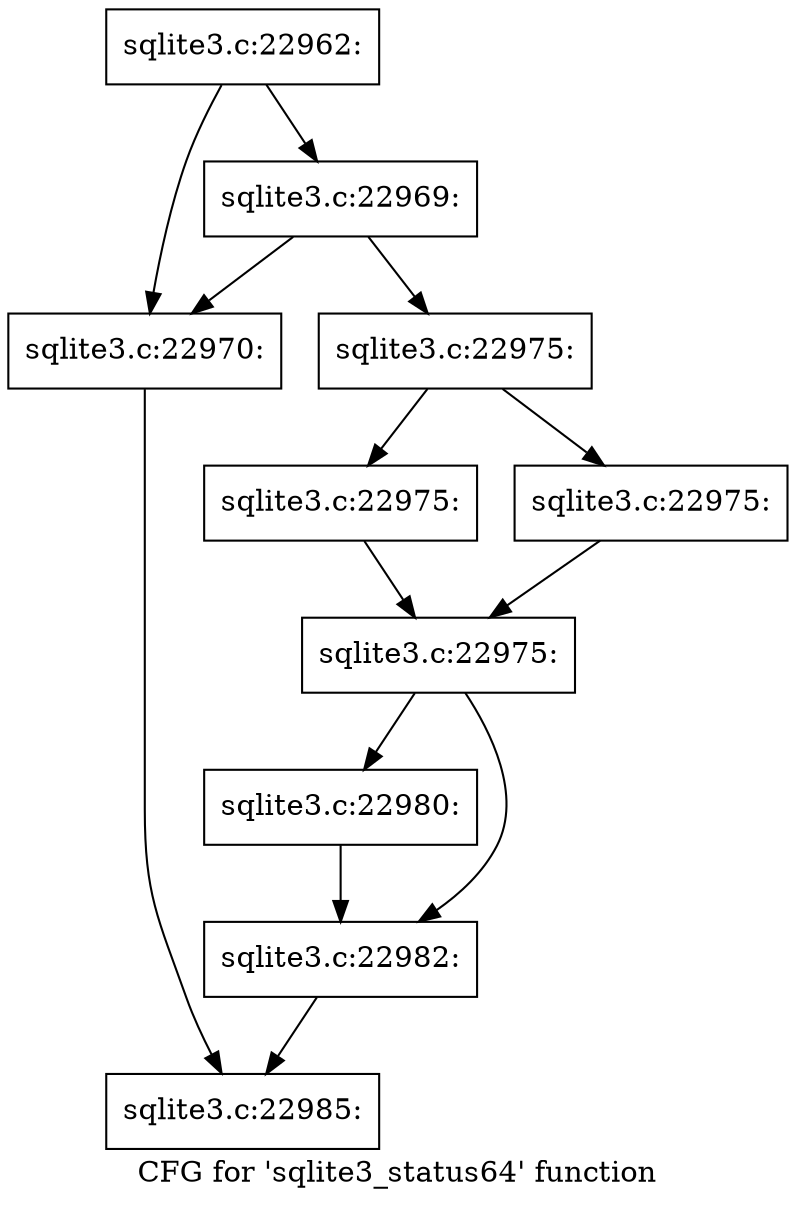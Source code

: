 digraph "CFG for 'sqlite3_status64' function" {
	label="CFG for 'sqlite3_status64' function";

	Node0x55c0f51b17b0 [shape=record,label="{sqlite3.c:22962:}"];
	Node0x55c0f51b17b0 -> Node0x55c0f51b4e60;
	Node0x55c0f51b17b0 -> Node0x55c0f51b4f00;
	Node0x55c0f51b4f00 [shape=record,label="{sqlite3.c:22969:}"];
	Node0x55c0f51b4f00 -> Node0x55c0f51b4e60;
	Node0x55c0f51b4f00 -> Node0x55c0f51b4eb0;
	Node0x55c0f51b4e60 [shape=record,label="{sqlite3.c:22970:}"];
	Node0x55c0f51b4e60 -> Node0x55c0f51b26c0;
	Node0x55c0f51b4eb0 [shape=record,label="{sqlite3.c:22975:}"];
	Node0x55c0f51b4eb0 -> Node0x55c0f51b5d30;
	Node0x55c0f51b4eb0 -> Node0x55c0f51b5fe0;
	Node0x55c0f51b5d30 [shape=record,label="{sqlite3.c:22975:}"];
	Node0x55c0f51b5d30 -> Node0x55c0f51b6030;
	Node0x55c0f51b5fe0 [shape=record,label="{sqlite3.c:22975:}"];
	Node0x55c0f51b5fe0 -> Node0x55c0f51b6030;
	Node0x55c0f51b6030 [shape=record,label="{sqlite3.c:22975:}"];
	Node0x55c0f51b6030 -> Node0x55c0f4f8cdb0;
	Node0x55c0f51b6030 -> Node0x55c0f51b6ba0;
	Node0x55c0f4f8cdb0 [shape=record,label="{sqlite3.c:22980:}"];
	Node0x55c0f4f8cdb0 -> Node0x55c0f51b6ba0;
	Node0x55c0f51b6ba0 [shape=record,label="{sqlite3.c:22982:}"];
	Node0x55c0f51b6ba0 -> Node0x55c0f51b26c0;
	Node0x55c0f51b26c0 [shape=record,label="{sqlite3.c:22985:}"];
}
